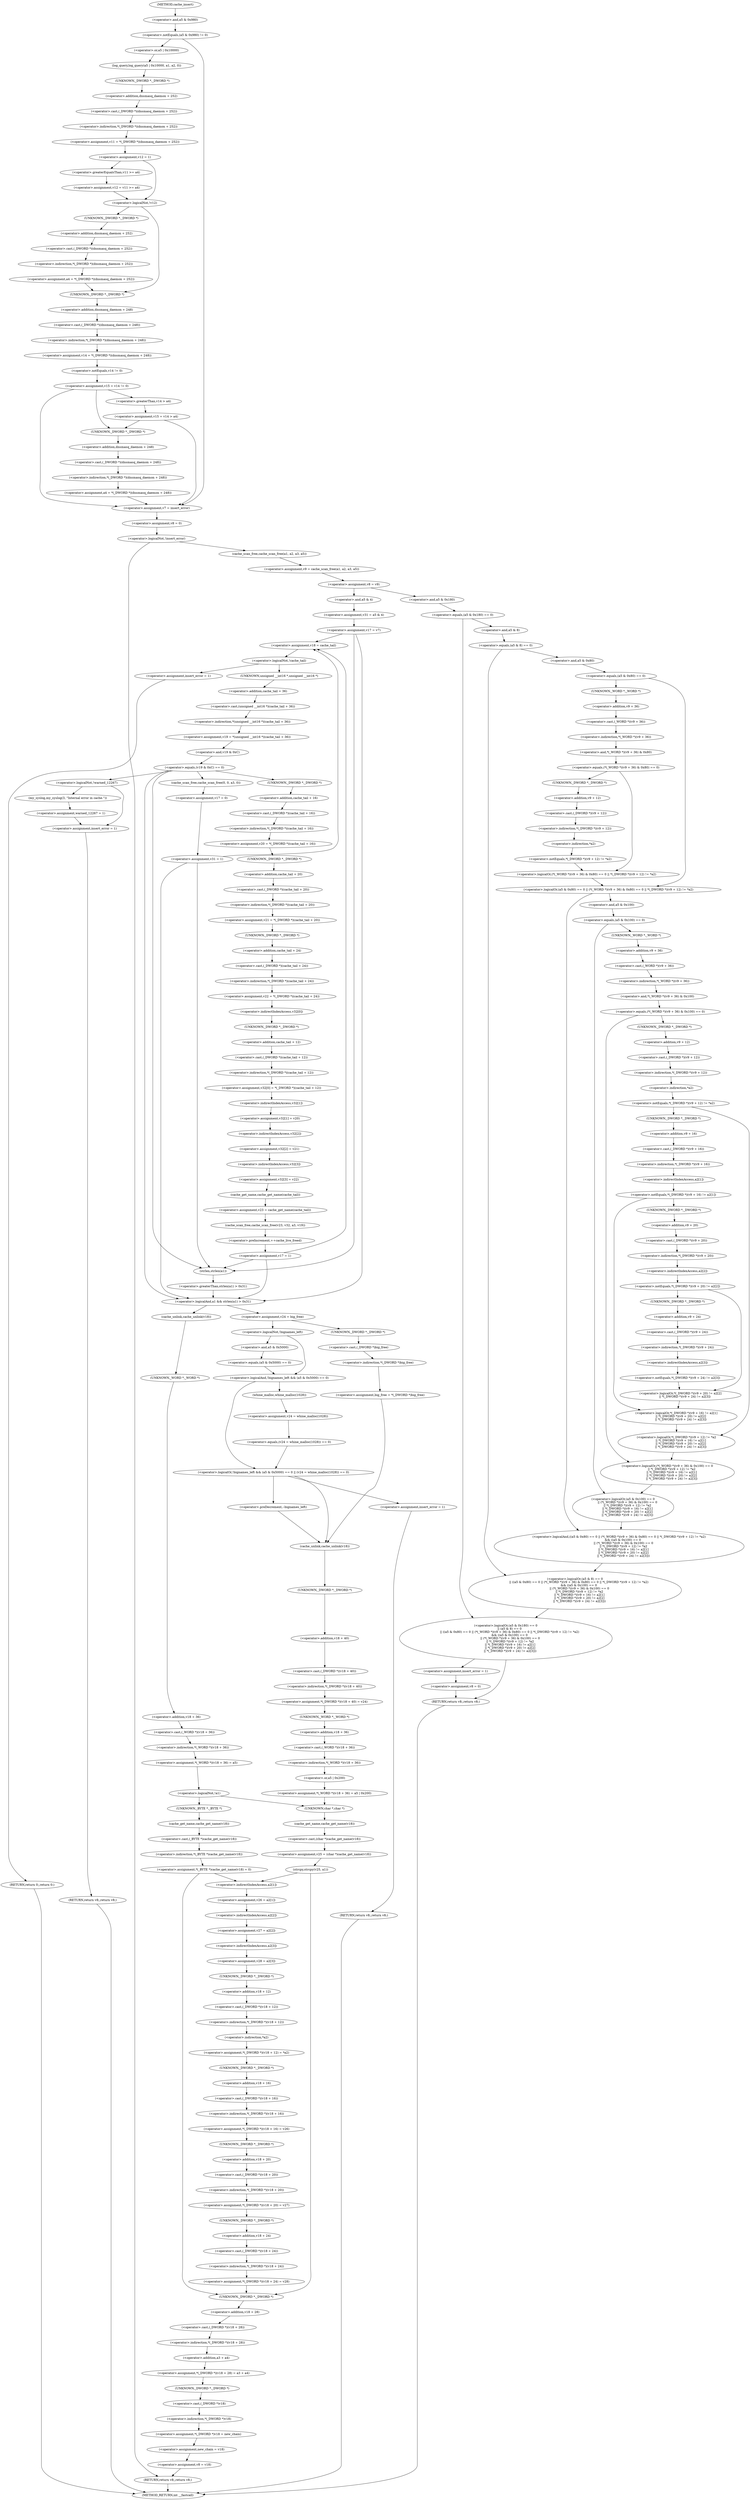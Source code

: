 digraph cache_insert {  
"1000151" [label = "(<operator>.notEquals,(a5 & 0x980) != 0)" ]
"1000152" [label = "(<operator>.and,a5 & 0x980)" ]
"1000157" [label = "(log_query,log_query(a5 | 0x10000, a1, a2, 0))" ]
"1000158" [label = "(<operator>.or,a5 | 0x10000)" ]
"1000164" [label = "(<operator>.assignment,v11 = *(_DWORD *)(dnsmasq_daemon + 252))" ]
"1000166" [label = "(<operator>.indirection,*(_DWORD *)(dnsmasq_daemon + 252))" ]
"1000167" [label = "(<operator>.cast,(_DWORD *)(dnsmasq_daemon + 252))" ]
"1000168" [label = "(UNKNOWN,_DWORD *,_DWORD *)" ]
"1000169" [label = "(<operator>.addition,dnsmasq_daemon + 252)" ]
"1000172" [label = "(<operator>.assignment,v12 = 1)" ]
"1000177" [label = "(<operator>.assignment,v12 = v11 >= a4)" ]
"1000179" [label = "(<operator>.greaterEqualsThan,v11 >= a4)" ]
"1000183" [label = "(<operator>.logicalNot,!v12)" ]
"1000185" [label = "(<operator>.assignment,a4 = *(_DWORD *)(dnsmasq_daemon + 252))" ]
"1000187" [label = "(<operator>.indirection,*(_DWORD *)(dnsmasq_daemon + 252))" ]
"1000188" [label = "(<operator>.cast,(_DWORD *)(dnsmasq_daemon + 252))" ]
"1000189" [label = "(UNKNOWN,_DWORD *,_DWORD *)" ]
"1000190" [label = "(<operator>.addition,dnsmasq_daemon + 252)" ]
"1000193" [label = "(<operator>.assignment,v14 = *(_DWORD *)(dnsmasq_daemon + 248))" ]
"1000195" [label = "(<operator>.indirection,*(_DWORD *)(dnsmasq_daemon + 248))" ]
"1000196" [label = "(<operator>.cast,(_DWORD *)(dnsmasq_daemon + 248))" ]
"1000197" [label = "(UNKNOWN,_DWORD *,_DWORD *)" ]
"1000198" [label = "(<operator>.addition,dnsmasq_daemon + 248)" ]
"1000201" [label = "(<operator>.assignment,v15 = v14 != 0)" ]
"1000203" [label = "(<operator>.notEquals,v14 != 0)" ]
"1000208" [label = "(<operator>.assignment,v15 = v14 > a4)" ]
"1000210" [label = "(<operator>.greaterThan,v14 > a4)" ]
"1000215" [label = "(<operator>.assignment,a4 = *(_DWORD *)(dnsmasq_daemon + 248))" ]
"1000217" [label = "(<operator>.indirection,*(_DWORD *)(dnsmasq_daemon + 248))" ]
"1000218" [label = "(<operator>.cast,(_DWORD *)(dnsmasq_daemon + 248))" ]
"1000219" [label = "(UNKNOWN,_DWORD *,_DWORD *)" ]
"1000220" [label = "(<operator>.addition,dnsmasq_daemon + 248)" ]
"1000223" [label = "(<operator>.assignment,v7 = insert_error)" ]
"1000226" [label = "(<operator>.assignment,v8 = 0)" ]
"1000230" [label = "(<operator>.logicalNot,!insert_error)" ]
"1000233" [label = "(<operator>.assignment,v9 = cache_scan_free(a1, a2, a3, a5))" ]
"1000235" [label = "(cache_scan_free,cache_scan_free(a1, a2, a3, a5))" ]
"1000240" [label = "(<operator>.assignment,v8 = v9)" ]
"1000247" [label = "(<operator>.logicalOr,(a5 & 0x180) == 0\n        || (a5 & 8) == 0\n        || ((a5 & 0x80) == 0 || (*(_WORD *)(v9 + 36) & 0x80) == 0 || *(_DWORD *)(v9 + 12) != *a2)\n        && ((a5 & 0x100) == 0\n         || (*(_WORD *)(v9 + 36) & 0x100) == 0\n         || *(_DWORD *)(v9 + 12) != *a2\n         || *(_DWORD *)(v9 + 16) != a2[1]\n         || *(_DWORD *)(v9 + 20) != a2[2]\n         || *(_DWORD *)(v9 + 24) != a2[3]))" ]
"1000248" [label = "(<operator>.equals,(a5 & 0x180) == 0)" ]
"1000249" [label = "(<operator>.and,a5 & 0x180)" ]
"1000253" [label = "(<operator>.logicalOr,(a5 & 8) == 0\n        || ((a5 & 0x80) == 0 || (*(_WORD *)(v9 + 36) & 0x80) == 0 || *(_DWORD *)(v9 + 12) != *a2)\n        && ((a5 & 0x100) == 0\n         || (*(_WORD *)(v9 + 36) & 0x100) == 0\n         || *(_DWORD *)(v9 + 12) != *a2\n         || *(_DWORD *)(v9 + 16) != a2[1]\n         || *(_DWORD *)(v9 + 20) != a2[2]\n         || *(_DWORD *)(v9 + 24) != a2[3]))" ]
"1000254" [label = "(<operator>.equals,(a5 & 8) == 0)" ]
"1000255" [label = "(<operator>.and,a5 & 8)" ]
"1000259" [label = "(<operator>.logicalAnd,((a5 & 0x80) == 0 || (*(_WORD *)(v9 + 36) & 0x80) == 0 || *(_DWORD *)(v9 + 12) != *a2)\n        && ((a5 & 0x100) == 0\n         || (*(_WORD *)(v9 + 36) & 0x100) == 0\n         || *(_DWORD *)(v9 + 12) != *a2\n         || *(_DWORD *)(v9 + 16) != a2[1]\n         || *(_DWORD *)(v9 + 20) != a2[2]\n         || *(_DWORD *)(v9 + 24) != a2[3]))" ]
"1000260" [label = "(<operator>.logicalOr,(a5 & 0x80) == 0 || (*(_WORD *)(v9 + 36) & 0x80) == 0 || *(_DWORD *)(v9 + 12) != *a2)" ]
"1000261" [label = "(<operator>.equals,(a5 & 0x80) == 0)" ]
"1000262" [label = "(<operator>.and,a5 & 0x80)" ]
"1000266" [label = "(<operator>.logicalOr,(*(_WORD *)(v9 + 36) & 0x80) == 0 || *(_DWORD *)(v9 + 12) != *a2)" ]
"1000267" [label = "(<operator>.equals,(*(_WORD *)(v9 + 36) & 0x80) == 0)" ]
"1000268" [label = "(<operator>.and,*(_WORD *)(v9 + 36) & 0x80)" ]
"1000269" [label = "(<operator>.indirection,*(_WORD *)(v9 + 36))" ]
"1000270" [label = "(<operator>.cast,(_WORD *)(v9 + 36))" ]
"1000271" [label = "(UNKNOWN,_WORD *,_WORD *)" ]
"1000272" [label = "(<operator>.addition,v9 + 36)" ]
"1000277" [label = "(<operator>.notEquals,*(_DWORD *)(v9 + 12) != *a2)" ]
"1000278" [label = "(<operator>.indirection,*(_DWORD *)(v9 + 12))" ]
"1000279" [label = "(<operator>.cast,(_DWORD *)(v9 + 12))" ]
"1000280" [label = "(UNKNOWN,_DWORD *,_DWORD *)" ]
"1000281" [label = "(<operator>.addition,v9 + 12)" ]
"1000284" [label = "(<operator>.indirection,*a2)" ]
"1000286" [label = "(<operator>.logicalOr,(a5 & 0x100) == 0\n         || (*(_WORD *)(v9 + 36) & 0x100) == 0\n         || *(_DWORD *)(v9 + 12) != *a2\n         || *(_DWORD *)(v9 + 16) != a2[1]\n         || *(_DWORD *)(v9 + 20) != a2[2]\n         || *(_DWORD *)(v9 + 24) != a2[3])" ]
"1000287" [label = "(<operator>.equals,(a5 & 0x100) == 0)" ]
"1000288" [label = "(<operator>.and,a5 & 0x100)" ]
"1000292" [label = "(<operator>.logicalOr,(*(_WORD *)(v9 + 36) & 0x100) == 0\n         || *(_DWORD *)(v9 + 12) != *a2\n         || *(_DWORD *)(v9 + 16) != a2[1]\n         || *(_DWORD *)(v9 + 20) != a2[2]\n         || *(_DWORD *)(v9 + 24) != a2[3])" ]
"1000293" [label = "(<operator>.equals,(*(_WORD *)(v9 + 36) & 0x100) == 0)" ]
"1000294" [label = "(<operator>.and,*(_WORD *)(v9 + 36) & 0x100)" ]
"1000295" [label = "(<operator>.indirection,*(_WORD *)(v9 + 36))" ]
"1000296" [label = "(<operator>.cast,(_WORD *)(v9 + 36))" ]
"1000297" [label = "(UNKNOWN,_WORD *,_WORD *)" ]
"1000298" [label = "(<operator>.addition,v9 + 36)" ]
"1000303" [label = "(<operator>.logicalOr,*(_DWORD *)(v9 + 12) != *a2\n         || *(_DWORD *)(v9 + 16) != a2[1]\n         || *(_DWORD *)(v9 + 20) != a2[2]\n         || *(_DWORD *)(v9 + 24) != a2[3])" ]
"1000304" [label = "(<operator>.notEquals,*(_DWORD *)(v9 + 12) != *a2)" ]
"1000305" [label = "(<operator>.indirection,*(_DWORD *)(v9 + 12))" ]
"1000306" [label = "(<operator>.cast,(_DWORD *)(v9 + 12))" ]
"1000307" [label = "(UNKNOWN,_DWORD *,_DWORD *)" ]
"1000308" [label = "(<operator>.addition,v9 + 12)" ]
"1000311" [label = "(<operator>.indirection,*a2)" ]
"1000313" [label = "(<operator>.logicalOr,*(_DWORD *)(v9 + 16) != a2[1]\n         || *(_DWORD *)(v9 + 20) != a2[2]\n         || *(_DWORD *)(v9 + 24) != a2[3])" ]
"1000314" [label = "(<operator>.notEquals,*(_DWORD *)(v9 + 16) != a2[1])" ]
"1000315" [label = "(<operator>.indirection,*(_DWORD *)(v9 + 16))" ]
"1000316" [label = "(<operator>.cast,(_DWORD *)(v9 + 16))" ]
"1000317" [label = "(UNKNOWN,_DWORD *,_DWORD *)" ]
"1000318" [label = "(<operator>.addition,v9 + 16)" ]
"1000321" [label = "(<operator>.indirectIndexAccess,a2[1])" ]
"1000324" [label = "(<operator>.logicalOr,*(_DWORD *)(v9 + 20) != a2[2]\n         || *(_DWORD *)(v9 + 24) != a2[3])" ]
"1000325" [label = "(<operator>.notEquals,*(_DWORD *)(v9 + 20) != a2[2])" ]
"1000326" [label = "(<operator>.indirection,*(_DWORD *)(v9 + 20))" ]
"1000327" [label = "(<operator>.cast,(_DWORD *)(v9 + 20))" ]
"1000328" [label = "(UNKNOWN,_DWORD *,_DWORD *)" ]
"1000329" [label = "(<operator>.addition,v9 + 20)" ]
"1000332" [label = "(<operator>.indirectIndexAccess,a2[2])" ]
"1000335" [label = "(<operator>.notEquals,*(_DWORD *)(v9 + 24) != a2[3])" ]
"1000336" [label = "(<operator>.indirection,*(_DWORD *)(v9 + 24))" ]
"1000337" [label = "(<operator>.cast,(_DWORD *)(v9 + 24))" ]
"1000338" [label = "(UNKNOWN,_DWORD *,_DWORD *)" ]
"1000339" [label = "(<operator>.addition,v9 + 24)" ]
"1000342" [label = "(<operator>.indirectIndexAccess,a2[3])" ]
"1000346" [label = "(<operator>.assignment,insert_error = 1)" ]
"1000349" [label = "(<operator>.assignment,v8 = 0)" ]
"1000352" [label = "(RETURN,return v8;,return v8;)" ]
"1000354" [label = "(<operator>.assignment,v31 = a5 & 4)" ]
"1000356" [label = "(<operator>.and,a5 & 4)" ]
"1000359" [label = "(<operator>.assignment,v17 = v7)" ]
"1000365" [label = "(<operator>.assignment,v18 = cache_tail)" ]
"1000369" [label = "(<operator>.logicalNot,!cache_tail)" ]
"1000372" [label = "(<operator>.assignment,insert_error = 1)" ]
"1000375" [label = "(RETURN,return 0;,return 0;)" ]
"1000377" [label = "(<operator>.assignment,v19 = *(unsigned __int16 *)(cache_tail + 36))" ]
"1000379" [label = "(<operator>.indirection,*(unsigned __int16 *)(cache_tail + 36))" ]
"1000380" [label = "(<operator>.cast,(unsigned __int16 *)(cache_tail + 36))" ]
"1000381" [label = "(UNKNOWN,unsigned __int16 *,unsigned __int16 *)" ]
"1000382" [label = "(<operator>.addition,cache_tail + 36)" ]
"1000386" [label = "(<operator>.equals,(v19 & 0xC) == 0)" ]
"1000387" [label = "(<operator>.and,v19 & 0xC)" ]
"1000396" [label = "(<operator>.logicalNot,!warned_12267)" ]
"1000399" [label = "(my_syslog,my_syslog(3, \"Internal error in cache.\"))" ]
"1000402" [label = "(<operator>.assignment,warned_12267 = 1)" ]
"1000405" [label = "(<operator>.assignment,insert_error = 1)" ]
"1000408" [label = "(RETURN,return v8;,return v8;)" ]
"1000413" [label = "(<operator>.assignment,v20 = *(_DWORD *)(cache_tail + 16))" ]
"1000415" [label = "(<operator>.indirection,*(_DWORD *)(cache_tail + 16))" ]
"1000416" [label = "(<operator>.cast,(_DWORD *)(cache_tail + 16))" ]
"1000417" [label = "(UNKNOWN,_DWORD *,_DWORD *)" ]
"1000418" [label = "(<operator>.addition,cache_tail + 16)" ]
"1000421" [label = "(<operator>.assignment,v21 = *(_DWORD *)(cache_tail + 20))" ]
"1000423" [label = "(<operator>.indirection,*(_DWORD *)(cache_tail + 20))" ]
"1000424" [label = "(<operator>.cast,(_DWORD *)(cache_tail + 20))" ]
"1000425" [label = "(UNKNOWN,_DWORD *,_DWORD *)" ]
"1000426" [label = "(<operator>.addition,cache_tail + 20)" ]
"1000429" [label = "(<operator>.assignment,v22 = *(_DWORD *)(cache_tail + 24))" ]
"1000431" [label = "(<operator>.indirection,*(_DWORD *)(cache_tail + 24))" ]
"1000432" [label = "(<operator>.cast,(_DWORD *)(cache_tail + 24))" ]
"1000433" [label = "(UNKNOWN,_DWORD *,_DWORD *)" ]
"1000434" [label = "(<operator>.addition,cache_tail + 24)" ]
"1000437" [label = "(<operator>.assignment,v32[0] = *(_DWORD *)(cache_tail + 12))" ]
"1000438" [label = "(<operator>.indirectIndexAccess,v32[0])" ]
"1000441" [label = "(<operator>.indirection,*(_DWORD *)(cache_tail + 12))" ]
"1000442" [label = "(<operator>.cast,(_DWORD *)(cache_tail + 12))" ]
"1000443" [label = "(UNKNOWN,_DWORD *,_DWORD *)" ]
"1000444" [label = "(<operator>.addition,cache_tail + 12)" ]
"1000447" [label = "(<operator>.assignment,v32[1] = v20)" ]
"1000448" [label = "(<operator>.indirectIndexAccess,v32[1])" ]
"1000452" [label = "(<operator>.assignment,v32[2] = v21)" ]
"1000453" [label = "(<operator>.indirectIndexAccess,v32[2])" ]
"1000457" [label = "(<operator>.assignment,v32[3] = v22)" ]
"1000458" [label = "(<operator>.indirectIndexAccess,v32[3])" ]
"1000462" [label = "(<operator>.assignment,v23 = cache_get_name(cache_tail))" ]
"1000464" [label = "(cache_get_name,cache_get_name(cache_tail))" ]
"1000466" [label = "(cache_scan_free,cache_scan_free(v23, v32, a3, v19))" ]
"1000471" [label = "(<operator>.preIncrement,++cache_live_freed)" ]
"1000473" [label = "(<operator>.assignment,v17 = 1)" ]
"1000478" [label = "(cache_scan_free,cache_scan_free(0, 0, a3, 0))" ]
"1000483" [label = "(<operator>.assignment,v17 = 0)" ]
"1000486" [label = "(<operator>.assignment,v31 = 1)" ]
"1000490" [label = "(<operator>.logicalAnd,a1 && strlen(a1) > 0x31)" ]
"1000492" [label = "(<operator>.greaterThan,strlen(a1) > 0x31)" ]
"1000493" [label = "(strlen,strlen(a1))" ]
"1000497" [label = "(<operator>.assignment,v24 = big_free)" ]
"1000503" [label = "(<operator>.assignment,big_free = *(_DWORD *)big_free)" ]
"1000505" [label = "(<operator>.indirection,*(_DWORD *)big_free)" ]
"1000506" [label = "(<operator>.cast,(_DWORD *)big_free)" ]
"1000507" [label = "(UNKNOWN,_DWORD *,_DWORD *)" ]
"1000512" [label = "(<operator>.logicalOr,!bignames_left && (a5 & 0x5000) == 0 || (v24 = whine_malloc(1028)) == 0)" ]
"1000513" [label = "(<operator>.logicalAnd,!bignames_left && (a5 & 0x5000) == 0)" ]
"1000514" [label = "(<operator>.logicalNot,!bignames_left)" ]
"1000516" [label = "(<operator>.equals,(a5 & 0x5000) == 0)" ]
"1000517" [label = "(<operator>.and,a5 & 0x5000)" ]
"1000521" [label = "(<operator>.equals,(v24 = whine_malloc(1028)) == 0)" ]
"1000522" [label = "(<operator>.assignment,v24 = whine_malloc(1028))" ]
"1000524" [label = "(whine_malloc,whine_malloc(1028))" ]
"1000528" [label = "(<operator>.assignment,insert_error = 1)" ]
"1000531" [label = "(RETURN,return v8;,return v8;)" ]
"1000535" [label = "(<operator>.preDecrement,--bignames_left)" ]
"1000537" [label = "(cache_unlink,cache_unlink(v18))" ]
"1000539" [label = "(<operator>.assignment,*(_DWORD *)(v18 + 40) = v24)" ]
"1000540" [label = "(<operator>.indirection,*(_DWORD *)(v18 + 40))" ]
"1000541" [label = "(<operator>.cast,(_DWORD *)(v18 + 40))" ]
"1000542" [label = "(UNKNOWN,_DWORD *,_DWORD *)" ]
"1000543" [label = "(<operator>.addition,v18 + 40)" ]
"1000547" [label = "(<operator>.assignment,*(_WORD *)(v18 + 36) = a5 | 0x200)" ]
"1000548" [label = "(<operator>.indirection,*(_WORD *)(v18 + 36))" ]
"1000549" [label = "(<operator>.cast,(_WORD *)(v18 + 36))" ]
"1000550" [label = "(UNKNOWN,_WORD *,_WORD *)" ]
"1000551" [label = "(<operator>.addition,v18 + 36)" ]
"1000554" [label = "(<operator>.or,a5 | 0x200)" ]
"1000559" [label = "(cache_unlink,cache_unlink(v18))" ]
"1000561" [label = "(<operator>.assignment,*(_WORD *)(v18 + 36) = a5)" ]
"1000562" [label = "(<operator>.indirection,*(_WORD *)(v18 + 36))" ]
"1000563" [label = "(<operator>.cast,(_WORD *)(v18 + 36))" ]
"1000564" [label = "(UNKNOWN,_WORD *,_WORD *)" ]
"1000565" [label = "(<operator>.addition,v18 + 36)" ]
"1000570" [label = "(<operator>.logicalNot,!a1)" ]
"1000573" [label = "(<operator>.assignment,*(_BYTE *)cache_get_name(v18) = 0)" ]
"1000574" [label = "(<operator>.indirection,*(_BYTE *)cache_get_name(v18))" ]
"1000575" [label = "(<operator>.cast,(_BYTE *)cache_get_name(v18))" ]
"1000576" [label = "(UNKNOWN,_BYTE *,_BYTE *)" ]
"1000577" [label = "(cache_get_name,cache_get_name(v18))" ]
"1000581" [label = "(<operator>.assignment,v25 = (char *)cache_get_name(v18))" ]
"1000583" [label = "(<operator>.cast,(char *)cache_get_name(v18))" ]
"1000584" [label = "(UNKNOWN,char *,char *)" ]
"1000585" [label = "(cache_get_name,cache_get_name(v18))" ]
"1000587" [label = "(strcpy,strcpy(v25, a1))" ]
"1000594" [label = "(<operator>.assignment,v26 = a2[1])" ]
"1000596" [label = "(<operator>.indirectIndexAccess,a2[1])" ]
"1000599" [label = "(<operator>.assignment,v27 = a2[2])" ]
"1000601" [label = "(<operator>.indirectIndexAccess,a2[2])" ]
"1000604" [label = "(<operator>.assignment,v28 = a2[3])" ]
"1000606" [label = "(<operator>.indirectIndexAccess,a2[3])" ]
"1000609" [label = "(<operator>.assignment,*(_DWORD *)(v18 + 12) = *a2)" ]
"1000610" [label = "(<operator>.indirection,*(_DWORD *)(v18 + 12))" ]
"1000611" [label = "(<operator>.cast,(_DWORD *)(v18 + 12))" ]
"1000612" [label = "(UNKNOWN,_DWORD *,_DWORD *)" ]
"1000613" [label = "(<operator>.addition,v18 + 12)" ]
"1000616" [label = "(<operator>.indirection,*a2)" ]
"1000618" [label = "(<operator>.assignment,*(_DWORD *)(v18 + 16) = v26)" ]
"1000619" [label = "(<operator>.indirection,*(_DWORD *)(v18 + 16))" ]
"1000620" [label = "(<operator>.cast,(_DWORD *)(v18 + 16))" ]
"1000621" [label = "(UNKNOWN,_DWORD *,_DWORD *)" ]
"1000622" [label = "(<operator>.addition,v18 + 16)" ]
"1000626" [label = "(<operator>.assignment,*(_DWORD *)(v18 + 20) = v27)" ]
"1000627" [label = "(<operator>.indirection,*(_DWORD *)(v18 + 20))" ]
"1000628" [label = "(<operator>.cast,(_DWORD *)(v18 + 20))" ]
"1000629" [label = "(UNKNOWN,_DWORD *,_DWORD *)" ]
"1000630" [label = "(<operator>.addition,v18 + 20)" ]
"1000634" [label = "(<operator>.assignment,*(_DWORD *)(v18 + 24) = v28)" ]
"1000635" [label = "(<operator>.indirection,*(_DWORD *)(v18 + 24))" ]
"1000636" [label = "(<operator>.cast,(_DWORD *)(v18 + 24))" ]
"1000637" [label = "(UNKNOWN,_DWORD *,_DWORD *)" ]
"1000638" [label = "(<operator>.addition,v18 + 24)" ]
"1000642" [label = "(<operator>.assignment,*(_DWORD *)(v18 + 28) = a3 + a4)" ]
"1000643" [label = "(<operator>.indirection,*(_DWORD *)(v18 + 28))" ]
"1000644" [label = "(<operator>.cast,(_DWORD *)(v18 + 28))" ]
"1000645" [label = "(UNKNOWN,_DWORD *,_DWORD *)" ]
"1000646" [label = "(<operator>.addition,v18 + 28)" ]
"1000649" [label = "(<operator>.addition,a3 + a4)" ]
"1000652" [label = "(<operator>.assignment,*(_DWORD *)v18 = new_chain)" ]
"1000653" [label = "(<operator>.indirection,*(_DWORD *)v18)" ]
"1000654" [label = "(<operator>.cast,(_DWORD *)v18)" ]
"1000655" [label = "(UNKNOWN,_DWORD *,_DWORD *)" ]
"1000658" [label = "(<operator>.assignment,new_chain = v18)" ]
"1000661" [label = "(<operator>.assignment,v8 = v18)" ]
"1000664" [label = "(RETURN,return v8;,return v8;)" ]
"1000122" [label = "(METHOD,cache_insert)" ]
"1000666" [label = "(METHOD_RETURN,int __fastcall)" ]
  "1000151" -> "1000158" 
  "1000151" -> "1000223" 
  "1000152" -> "1000151" 
  "1000157" -> "1000168" 
  "1000158" -> "1000157" 
  "1000164" -> "1000172" 
  "1000166" -> "1000164" 
  "1000167" -> "1000166" 
  "1000168" -> "1000169" 
  "1000169" -> "1000167" 
  "1000172" -> "1000179" 
  "1000172" -> "1000183" 
  "1000177" -> "1000183" 
  "1000179" -> "1000177" 
  "1000183" -> "1000189" 
  "1000183" -> "1000197" 
  "1000185" -> "1000197" 
  "1000187" -> "1000185" 
  "1000188" -> "1000187" 
  "1000189" -> "1000190" 
  "1000190" -> "1000188" 
  "1000193" -> "1000203" 
  "1000195" -> "1000193" 
  "1000196" -> "1000195" 
  "1000197" -> "1000198" 
  "1000198" -> "1000196" 
  "1000201" -> "1000210" 
  "1000201" -> "1000219" 
  "1000201" -> "1000223" 
  "1000203" -> "1000201" 
  "1000208" -> "1000219" 
  "1000208" -> "1000223" 
  "1000210" -> "1000208" 
  "1000215" -> "1000223" 
  "1000217" -> "1000215" 
  "1000218" -> "1000217" 
  "1000219" -> "1000220" 
  "1000220" -> "1000218" 
  "1000223" -> "1000226" 
  "1000226" -> "1000230" 
  "1000230" -> "1000235" 
  "1000230" -> "1000664" 
  "1000233" -> "1000240" 
  "1000235" -> "1000233" 
  "1000240" -> "1000249" 
  "1000240" -> "1000356" 
  "1000247" -> "1000346" 
  "1000247" -> "1000352" 
  "1000248" -> "1000247" 
  "1000248" -> "1000255" 
  "1000249" -> "1000248" 
  "1000253" -> "1000247" 
  "1000254" -> "1000253" 
  "1000254" -> "1000262" 
  "1000255" -> "1000254" 
  "1000259" -> "1000253" 
  "1000260" -> "1000259" 
  "1000260" -> "1000288" 
  "1000261" -> "1000271" 
  "1000261" -> "1000260" 
  "1000262" -> "1000261" 
  "1000266" -> "1000260" 
  "1000267" -> "1000280" 
  "1000267" -> "1000266" 
  "1000268" -> "1000267" 
  "1000269" -> "1000268" 
  "1000270" -> "1000269" 
  "1000271" -> "1000272" 
  "1000272" -> "1000270" 
  "1000277" -> "1000266" 
  "1000278" -> "1000284" 
  "1000279" -> "1000278" 
  "1000280" -> "1000281" 
  "1000281" -> "1000279" 
  "1000284" -> "1000277" 
  "1000286" -> "1000259" 
  "1000287" -> "1000297" 
  "1000287" -> "1000286" 
  "1000288" -> "1000287" 
  "1000292" -> "1000286" 
  "1000293" -> "1000307" 
  "1000293" -> "1000292" 
  "1000294" -> "1000293" 
  "1000295" -> "1000294" 
  "1000296" -> "1000295" 
  "1000297" -> "1000298" 
  "1000298" -> "1000296" 
  "1000303" -> "1000292" 
  "1000304" -> "1000317" 
  "1000304" -> "1000303" 
  "1000305" -> "1000311" 
  "1000306" -> "1000305" 
  "1000307" -> "1000308" 
  "1000308" -> "1000306" 
  "1000311" -> "1000304" 
  "1000313" -> "1000303" 
  "1000314" -> "1000328" 
  "1000314" -> "1000313" 
  "1000315" -> "1000321" 
  "1000316" -> "1000315" 
  "1000317" -> "1000318" 
  "1000318" -> "1000316" 
  "1000321" -> "1000314" 
  "1000324" -> "1000313" 
  "1000325" -> "1000338" 
  "1000325" -> "1000324" 
  "1000326" -> "1000332" 
  "1000327" -> "1000326" 
  "1000328" -> "1000329" 
  "1000329" -> "1000327" 
  "1000332" -> "1000325" 
  "1000335" -> "1000324" 
  "1000336" -> "1000342" 
  "1000337" -> "1000336" 
  "1000338" -> "1000339" 
  "1000339" -> "1000337" 
  "1000342" -> "1000335" 
  "1000346" -> "1000349" 
  "1000349" -> "1000352" 
  "1000352" -> "1000666" 
  "1000354" -> "1000359" 
  "1000356" -> "1000354" 
  "1000359" -> "1000365" 
  "1000359" -> "1000490" 
  "1000359" -> "1000493" 
  "1000365" -> "1000369" 
  "1000369" -> "1000372" 
  "1000369" -> "1000381" 
  "1000372" -> "1000375" 
  "1000375" -> "1000666" 
  "1000377" -> "1000387" 
  "1000379" -> "1000377" 
  "1000380" -> "1000379" 
  "1000381" -> "1000382" 
  "1000382" -> "1000380" 
  "1000386" -> "1000490" 
  "1000386" -> "1000493" 
  "1000386" -> "1000396" 
  "1000386" -> "1000417" 
  "1000386" -> "1000478" 
  "1000387" -> "1000386" 
  "1000396" -> "1000399" 
  "1000396" -> "1000405" 
  "1000399" -> "1000402" 
  "1000402" -> "1000405" 
  "1000405" -> "1000408" 
  "1000408" -> "1000666" 
  "1000413" -> "1000425" 
  "1000415" -> "1000413" 
  "1000416" -> "1000415" 
  "1000417" -> "1000418" 
  "1000418" -> "1000416" 
  "1000421" -> "1000433" 
  "1000423" -> "1000421" 
  "1000424" -> "1000423" 
  "1000425" -> "1000426" 
  "1000426" -> "1000424" 
  "1000429" -> "1000438" 
  "1000431" -> "1000429" 
  "1000432" -> "1000431" 
  "1000433" -> "1000434" 
  "1000434" -> "1000432" 
  "1000437" -> "1000448" 
  "1000438" -> "1000443" 
  "1000441" -> "1000437" 
  "1000442" -> "1000441" 
  "1000443" -> "1000444" 
  "1000444" -> "1000442" 
  "1000447" -> "1000453" 
  "1000448" -> "1000447" 
  "1000452" -> "1000458" 
  "1000453" -> "1000452" 
  "1000457" -> "1000464" 
  "1000458" -> "1000457" 
  "1000462" -> "1000466" 
  "1000464" -> "1000462" 
  "1000466" -> "1000471" 
  "1000471" -> "1000473" 
  "1000473" -> "1000365" 
  "1000473" -> "1000490" 
  "1000473" -> "1000493" 
  "1000478" -> "1000483" 
  "1000483" -> "1000486" 
  "1000486" -> "1000365" 
  "1000486" -> "1000490" 
  "1000486" -> "1000493" 
  "1000490" -> "1000497" 
  "1000490" -> "1000559" 
  "1000492" -> "1000490" 
  "1000493" -> "1000492" 
  "1000497" -> "1000507" 
  "1000497" -> "1000514" 
  "1000503" -> "1000537" 
  "1000505" -> "1000503" 
  "1000506" -> "1000505" 
  "1000507" -> "1000506" 
  "1000512" -> "1000528" 
  "1000512" -> "1000535" 
  "1000512" -> "1000537" 
  "1000513" -> "1000512" 
  "1000513" -> "1000524" 
  "1000514" -> "1000513" 
  "1000514" -> "1000517" 
  "1000516" -> "1000513" 
  "1000517" -> "1000516" 
  "1000521" -> "1000512" 
  "1000522" -> "1000521" 
  "1000524" -> "1000522" 
  "1000528" -> "1000531" 
  "1000531" -> "1000666" 
  "1000535" -> "1000537" 
  "1000537" -> "1000542" 
  "1000539" -> "1000550" 
  "1000540" -> "1000539" 
  "1000541" -> "1000540" 
  "1000542" -> "1000543" 
  "1000543" -> "1000541" 
  "1000547" -> "1000584" 
  "1000548" -> "1000554" 
  "1000549" -> "1000548" 
  "1000550" -> "1000551" 
  "1000551" -> "1000549" 
  "1000554" -> "1000547" 
  "1000559" -> "1000564" 
  "1000561" -> "1000570" 
  "1000562" -> "1000561" 
  "1000563" -> "1000562" 
  "1000564" -> "1000565" 
  "1000565" -> "1000563" 
  "1000570" -> "1000576" 
  "1000570" -> "1000584" 
  "1000573" -> "1000645" 
  "1000573" -> "1000596" 
  "1000574" -> "1000573" 
  "1000575" -> "1000574" 
  "1000576" -> "1000577" 
  "1000577" -> "1000575" 
  "1000581" -> "1000587" 
  "1000583" -> "1000581" 
  "1000584" -> "1000585" 
  "1000585" -> "1000583" 
  "1000587" -> "1000645" 
  "1000587" -> "1000596" 
  "1000594" -> "1000601" 
  "1000596" -> "1000594" 
  "1000599" -> "1000606" 
  "1000601" -> "1000599" 
  "1000604" -> "1000612" 
  "1000606" -> "1000604" 
  "1000609" -> "1000621" 
  "1000610" -> "1000616" 
  "1000611" -> "1000610" 
  "1000612" -> "1000613" 
  "1000613" -> "1000611" 
  "1000616" -> "1000609" 
  "1000618" -> "1000629" 
  "1000619" -> "1000618" 
  "1000620" -> "1000619" 
  "1000621" -> "1000622" 
  "1000622" -> "1000620" 
  "1000626" -> "1000637" 
  "1000627" -> "1000626" 
  "1000628" -> "1000627" 
  "1000629" -> "1000630" 
  "1000630" -> "1000628" 
  "1000634" -> "1000645" 
  "1000635" -> "1000634" 
  "1000636" -> "1000635" 
  "1000637" -> "1000638" 
  "1000638" -> "1000636" 
  "1000642" -> "1000655" 
  "1000643" -> "1000649" 
  "1000644" -> "1000643" 
  "1000645" -> "1000646" 
  "1000646" -> "1000644" 
  "1000649" -> "1000642" 
  "1000652" -> "1000658" 
  "1000653" -> "1000652" 
  "1000654" -> "1000653" 
  "1000655" -> "1000654" 
  "1000658" -> "1000661" 
  "1000661" -> "1000664" 
  "1000664" -> "1000666" 
  "1000122" -> "1000152" 
}
